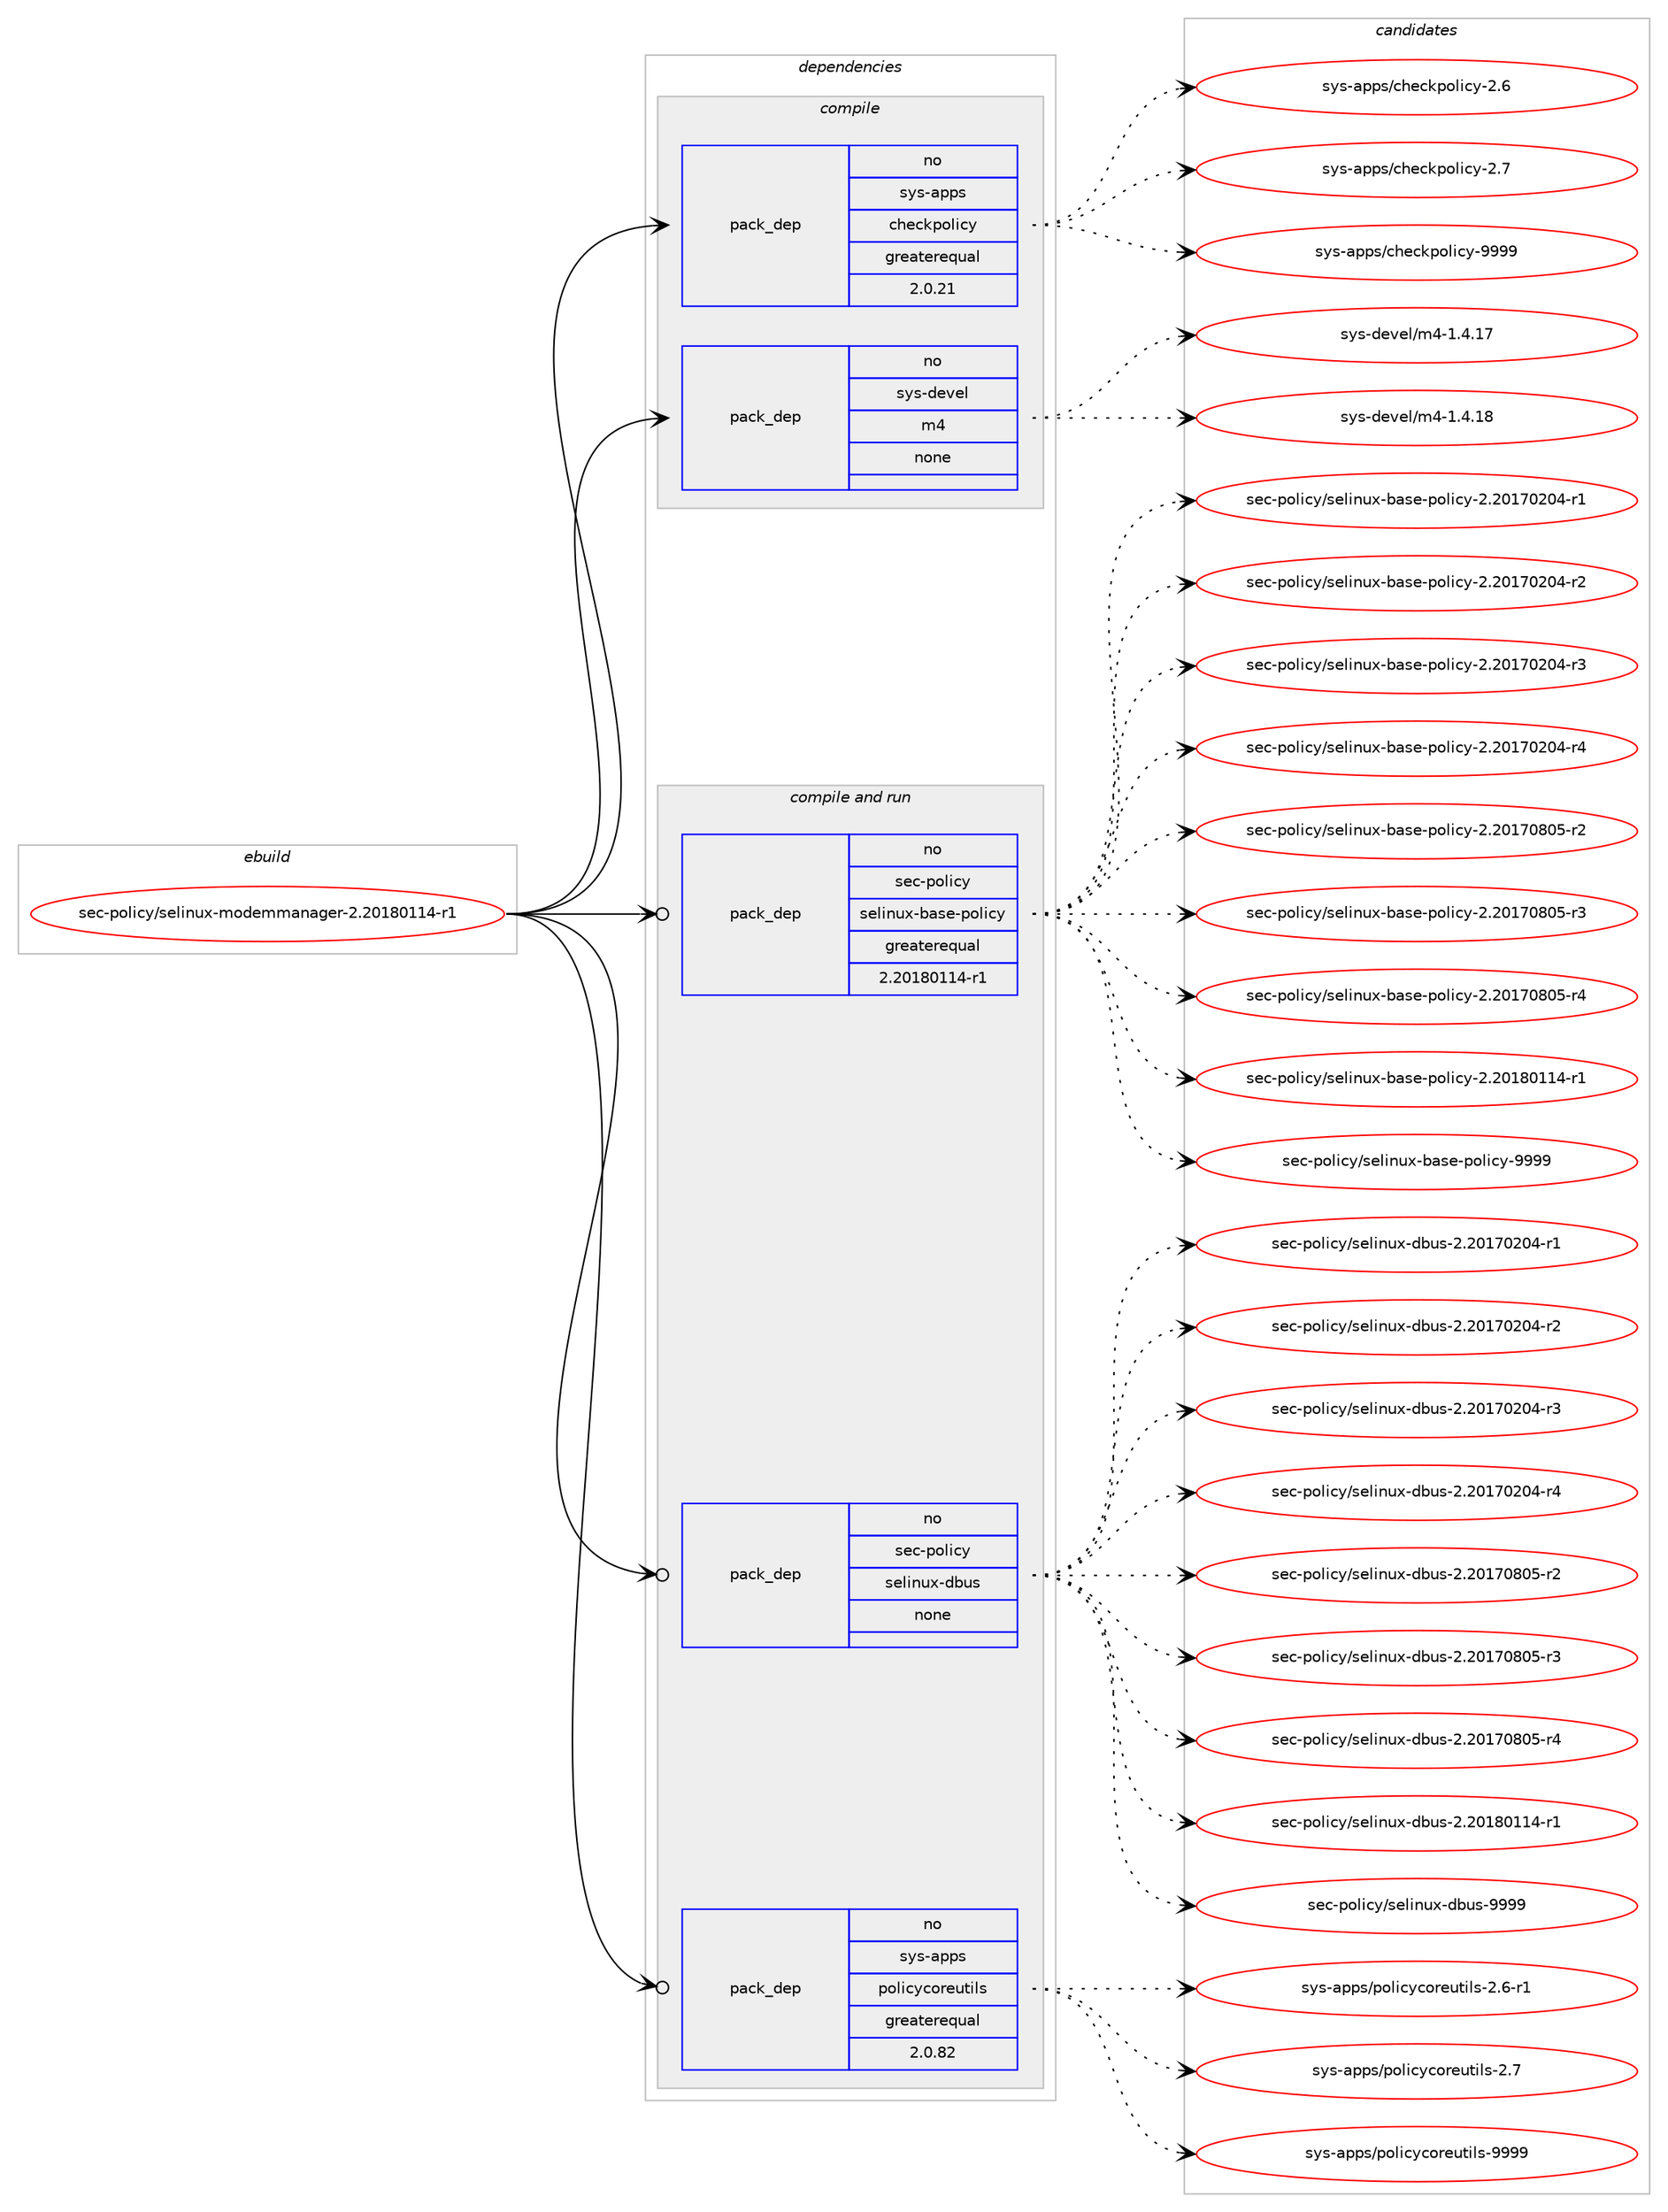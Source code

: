 digraph prolog {

# *************
# Graph options
# *************

newrank=true;
concentrate=true;
compound=true;
graph [rankdir=LR,fontname=Helvetica,fontsize=10,ranksep=1.5];#, ranksep=2.5, nodesep=0.2];
edge  [arrowhead=vee];
node  [fontname=Helvetica,fontsize=10];

# **********
# The ebuild
# **********

subgraph cluster_leftcol {
color=gray;
rank=same;
label=<<i>ebuild</i>>;
id [label="sec-policy/selinux-modemmanager-2.20180114-r1", color=red, width=4, href="../sec-policy/selinux-modemmanager-2.20180114-r1.svg"];
}

# ****************
# The dependencies
# ****************

subgraph cluster_midcol {
color=gray;
label=<<i>dependencies</i>>;
subgraph cluster_compile {
fillcolor="#eeeeee";
style=filled;
label=<<i>compile</i>>;
subgraph pack1561 {
dependency1808 [label=<<TABLE BORDER="0" CELLBORDER="1" CELLSPACING="0" CELLPADDING="4" WIDTH="220"><TR><TD ROWSPAN="6" CELLPADDING="30">pack_dep</TD></TR><TR><TD WIDTH="110">no</TD></TR><TR><TD>sys-apps</TD></TR><TR><TD>checkpolicy</TD></TR><TR><TD>greaterequal</TD></TR><TR><TD>2.0.21</TD></TR></TABLE>>, shape=none, color=blue];
}
id:e -> dependency1808:w [weight=20,style="solid",arrowhead="vee"];
subgraph pack1562 {
dependency1809 [label=<<TABLE BORDER="0" CELLBORDER="1" CELLSPACING="0" CELLPADDING="4" WIDTH="220"><TR><TD ROWSPAN="6" CELLPADDING="30">pack_dep</TD></TR><TR><TD WIDTH="110">no</TD></TR><TR><TD>sys-devel</TD></TR><TR><TD>m4</TD></TR><TR><TD>none</TD></TR><TR><TD></TD></TR></TABLE>>, shape=none, color=blue];
}
id:e -> dependency1809:w [weight=20,style="solid",arrowhead="vee"];
}
subgraph cluster_compileandrun {
fillcolor="#eeeeee";
style=filled;
label=<<i>compile and run</i>>;
subgraph pack1563 {
dependency1810 [label=<<TABLE BORDER="0" CELLBORDER="1" CELLSPACING="0" CELLPADDING="4" WIDTH="220"><TR><TD ROWSPAN="6" CELLPADDING="30">pack_dep</TD></TR><TR><TD WIDTH="110">no</TD></TR><TR><TD>sec-policy</TD></TR><TR><TD>selinux-base-policy</TD></TR><TR><TD>greaterequal</TD></TR><TR><TD>2.20180114-r1</TD></TR></TABLE>>, shape=none, color=blue];
}
id:e -> dependency1810:w [weight=20,style="solid",arrowhead="odotvee"];
subgraph pack1564 {
dependency1811 [label=<<TABLE BORDER="0" CELLBORDER="1" CELLSPACING="0" CELLPADDING="4" WIDTH="220"><TR><TD ROWSPAN="6" CELLPADDING="30">pack_dep</TD></TR><TR><TD WIDTH="110">no</TD></TR><TR><TD>sec-policy</TD></TR><TR><TD>selinux-dbus</TD></TR><TR><TD>none</TD></TR><TR><TD></TD></TR></TABLE>>, shape=none, color=blue];
}
id:e -> dependency1811:w [weight=20,style="solid",arrowhead="odotvee"];
subgraph pack1565 {
dependency1812 [label=<<TABLE BORDER="0" CELLBORDER="1" CELLSPACING="0" CELLPADDING="4" WIDTH="220"><TR><TD ROWSPAN="6" CELLPADDING="30">pack_dep</TD></TR><TR><TD WIDTH="110">no</TD></TR><TR><TD>sys-apps</TD></TR><TR><TD>policycoreutils</TD></TR><TR><TD>greaterequal</TD></TR><TR><TD>2.0.82</TD></TR></TABLE>>, shape=none, color=blue];
}
id:e -> dependency1812:w [weight=20,style="solid",arrowhead="odotvee"];
}
subgraph cluster_run {
fillcolor="#eeeeee";
style=filled;
label=<<i>run</i>>;
}
}

# **************
# The candidates
# **************

subgraph cluster_choices {
rank=same;
color=gray;
label=<<i>candidates</i>>;

subgraph choice1561 {
color=black;
nodesep=1;
choice11512111545971121121154799104101991071121111081059912145504654 [label="sys-apps/checkpolicy-2.6", color=red, width=4,href="../sys-apps/checkpolicy-2.6.svg"];
choice11512111545971121121154799104101991071121111081059912145504655 [label="sys-apps/checkpolicy-2.7", color=red, width=4,href="../sys-apps/checkpolicy-2.7.svg"];
choice1151211154597112112115479910410199107112111108105991214557575757 [label="sys-apps/checkpolicy-9999", color=red, width=4,href="../sys-apps/checkpolicy-9999.svg"];
dependency1808:e -> choice11512111545971121121154799104101991071121111081059912145504654:w [style=dotted,weight="100"];
dependency1808:e -> choice11512111545971121121154799104101991071121111081059912145504655:w [style=dotted,weight="100"];
dependency1808:e -> choice1151211154597112112115479910410199107112111108105991214557575757:w [style=dotted,weight="100"];
}
subgraph choice1562 {
color=black;
nodesep=1;
choice11512111545100101118101108471095245494652464955 [label="sys-devel/m4-1.4.17", color=red, width=4,href="../sys-devel/m4-1.4.17.svg"];
choice11512111545100101118101108471095245494652464956 [label="sys-devel/m4-1.4.18", color=red, width=4,href="../sys-devel/m4-1.4.18.svg"];
dependency1809:e -> choice11512111545100101118101108471095245494652464955:w [style=dotted,weight="100"];
dependency1809:e -> choice11512111545100101118101108471095245494652464956:w [style=dotted,weight="100"];
}
subgraph choice1563 {
color=black;
nodesep=1;
choice11510199451121111081059912147115101108105110117120459897115101451121111081059912145504650484955485048524511449 [label="sec-policy/selinux-base-policy-2.20170204-r1", color=red, width=4,href="../sec-policy/selinux-base-policy-2.20170204-r1.svg"];
choice11510199451121111081059912147115101108105110117120459897115101451121111081059912145504650484955485048524511450 [label="sec-policy/selinux-base-policy-2.20170204-r2", color=red, width=4,href="../sec-policy/selinux-base-policy-2.20170204-r2.svg"];
choice11510199451121111081059912147115101108105110117120459897115101451121111081059912145504650484955485048524511451 [label="sec-policy/selinux-base-policy-2.20170204-r3", color=red, width=4,href="../sec-policy/selinux-base-policy-2.20170204-r3.svg"];
choice11510199451121111081059912147115101108105110117120459897115101451121111081059912145504650484955485048524511452 [label="sec-policy/selinux-base-policy-2.20170204-r4", color=red, width=4,href="../sec-policy/selinux-base-policy-2.20170204-r4.svg"];
choice11510199451121111081059912147115101108105110117120459897115101451121111081059912145504650484955485648534511450 [label="sec-policy/selinux-base-policy-2.20170805-r2", color=red, width=4,href="../sec-policy/selinux-base-policy-2.20170805-r2.svg"];
choice11510199451121111081059912147115101108105110117120459897115101451121111081059912145504650484955485648534511451 [label="sec-policy/selinux-base-policy-2.20170805-r3", color=red, width=4,href="../sec-policy/selinux-base-policy-2.20170805-r3.svg"];
choice11510199451121111081059912147115101108105110117120459897115101451121111081059912145504650484955485648534511452 [label="sec-policy/selinux-base-policy-2.20170805-r4", color=red, width=4,href="../sec-policy/selinux-base-policy-2.20170805-r4.svg"];
choice11510199451121111081059912147115101108105110117120459897115101451121111081059912145504650484956484949524511449 [label="sec-policy/selinux-base-policy-2.20180114-r1", color=red, width=4,href="../sec-policy/selinux-base-policy-2.20180114-r1.svg"];
choice1151019945112111108105991214711510110810511011712045989711510145112111108105991214557575757 [label="sec-policy/selinux-base-policy-9999", color=red, width=4,href="../sec-policy/selinux-base-policy-9999.svg"];
dependency1810:e -> choice11510199451121111081059912147115101108105110117120459897115101451121111081059912145504650484955485048524511449:w [style=dotted,weight="100"];
dependency1810:e -> choice11510199451121111081059912147115101108105110117120459897115101451121111081059912145504650484955485048524511450:w [style=dotted,weight="100"];
dependency1810:e -> choice11510199451121111081059912147115101108105110117120459897115101451121111081059912145504650484955485048524511451:w [style=dotted,weight="100"];
dependency1810:e -> choice11510199451121111081059912147115101108105110117120459897115101451121111081059912145504650484955485048524511452:w [style=dotted,weight="100"];
dependency1810:e -> choice11510199451121111081059912147115101108105110117120459897115101451121111081059912145504650484955485648534511450:w [style=dotted,weight="100"];
dependency1810:e -> choice11510199451121111081059912147115101108105110117120459897115101451121111081059912145504650484955485648534511451:w [style=dotted,weight="100"];
dependency1810:e -> choice11510199451121111081059912147115101108105110117120459897115101451121111081059912145504650484955485648534511452:w [style=dotted,weight="100"];
dependency1810:e -> choice11510199451121111081059912147115101108105110117120459897115101451121111081059912145504650484956484949524511449:w [style=dotted,weight="100"];
dependency1810:e -> choice1151019945112111108105991214711510110810511011712045989711510145112111108105991214557575757:w [style=dotted,weight="100"];
}
subgraph choice1564 {
color=black;
nodesep=1;
choice11510199451121111081059912147115101108105110117120451009811711545504650484955485048524511449 [label="sec-policy/selinux-dbus-2.20170204-r1", color=red, width=4,href="../sec-policy/selinux-dbus-2.20170204-r1.svg"];
choice11510199451121111081059912147115101108105110117120451009811711545504650484955485048524511450 [label="sec-policy/selinux-dbus-2.20170204-r2", color=red, width=4,href="../sec-policy/selinux-dbus-2.20170204-r2.svg"];
choice11510199451121111081059912147115101108105110117120451009811711545504650484955485048524511451 [label="sec-policy/selinux-dbus-2.20170204-r3", color=red, width=4,href="../sec-policy/selinux-dbus-2.20170204-r3.svg"];
choice11510199451121111081059912147115101108105110117120451009811711545504650484955485048524511452 [label="sec-policy/selinux-dbus-2.20170204-r4", color=red, width=4,href="../sec-policy/selinux-dbus-2.20170204-r4.svg"];
choice11510199451121111081059912147115101108105110117120451009811711545504650484955485648534511450 [label="sec-policy/selinux-dbus-2.20170805-r2", color=red, width=4,href="../sec-policy/selinux-dbus-2.20170805-r2.svg"];
choice11510199451121111081059912147115101108105110117120451009811711545504650484955485648534511451 [label="sec-policy/selinux-dbus-2.20170805-r3", color=red, width=4,href="../sec-policy/selinux-dbus-2.20170805-r3.svg"];
choice11510199451121111081059912147115101108105110117120451009811711545504650484955485648534511452 [label="sec-policy/selinux-dbus-2.20170805-r4", color=red, width=4,href="../sec-policy/selinux-dbus-2.20170805-r4.svg"];
choice11510199451121111081059912147115101108105110117120451009811711545504650484956484949524511449 [label="sec-policy/selinux-dbus-2.20180114-r1", color=red, width=4,href="../sec-policy/selinux-dbus-2.20180114-r1.svg"];
choice1151019945112111108105991214711510110810511011712045100981171154557575757 [label="sec-policy/selinux-dbus-9999", color=red, width=4,href="../sec-policy/selinux-dbus-9999.svg"];
dependency1811:e -> choice11510199451121111081059912147115101108105110117120451009811711545504650484955485048524511449:w [style=dotted,weight="100"];
dependency1811:e -> choice11510199451121111081059912147115101108105110117120451009811711545504650484955485048524511450:w [style=dotted,weight="100"];
dependency1811:e -> choice11510199451121111081059912147115101108105110117120451009811711545504650484955485048524511451:w [style=dotted,weight="100"];
dependency1811:e -> choice11510199451121111081059912147115101108105110117120451009811711545504650484955485048524511452:w [style=dotted,weight="100"];
dependency1811:e -> choice11510199451121111081059912147115101108105110117120451009811711545504650484955485648534511450:w [style=dotted,weight="100"];
dependency1811:e -> choice11510199451121111081059912147115101108105110117120451009811711545504650484955485648534511451:w [style=dotted,weight="100"];
dependency1811:e -> choice11510199451121111081059912147115101108105110117120451009811711545504650484955485648534511452:w [style=dotted,weight="100"];
dependency1811:e -> choice11510199451121111081059912147115101108105110117120451009811711545504650484956484949524511449:w [style=dotted,weight="100"];
dependency1811:e -> choice1151019945112111108105991214711510110810511011712045100981171154557575757:w [style=dotted,weight="100"];
}
subgraph choice1565 {
color=black;
nodesep=1;
choice1151211154597112112115471121111081059912199111114101117116105108115455046544511449 [label="sys-apps/policycoreutils-2.6-r1", color=red, width=4,href="../sys-apps/policycoreutils-2.6-r1.svg"];
choice115121115459711211211547112111108105991219911111410111711610510811545504655 [label="sys-apps/policycoreutils-2.7", color=red, width=4,href="../sys-apps/policycoreutils-2.7.svg"];
choice11512111545971121121154711211110810599121991111141011171161051081154557575757 [label="sys-apps/policycoreutils-9999", color=red, width=4,href="../sys-apps/policycoreutils-9999.svg"];
dependency1812:e -> choice1151211154597112112115471121111081059912199111114101117116105108115455046544511449:w [style=dotted,weight="100"];
dependency1812:e -> choice115121115459711211211547112111108105991219911111410111711610510811545504655:w [style=dotted,weight="100"];
dependency1812:e -> choice11512111545971121121154711211110810599121991111141011171161051081154557575757:w [style=dotted,weight="100"];
}
}

}
